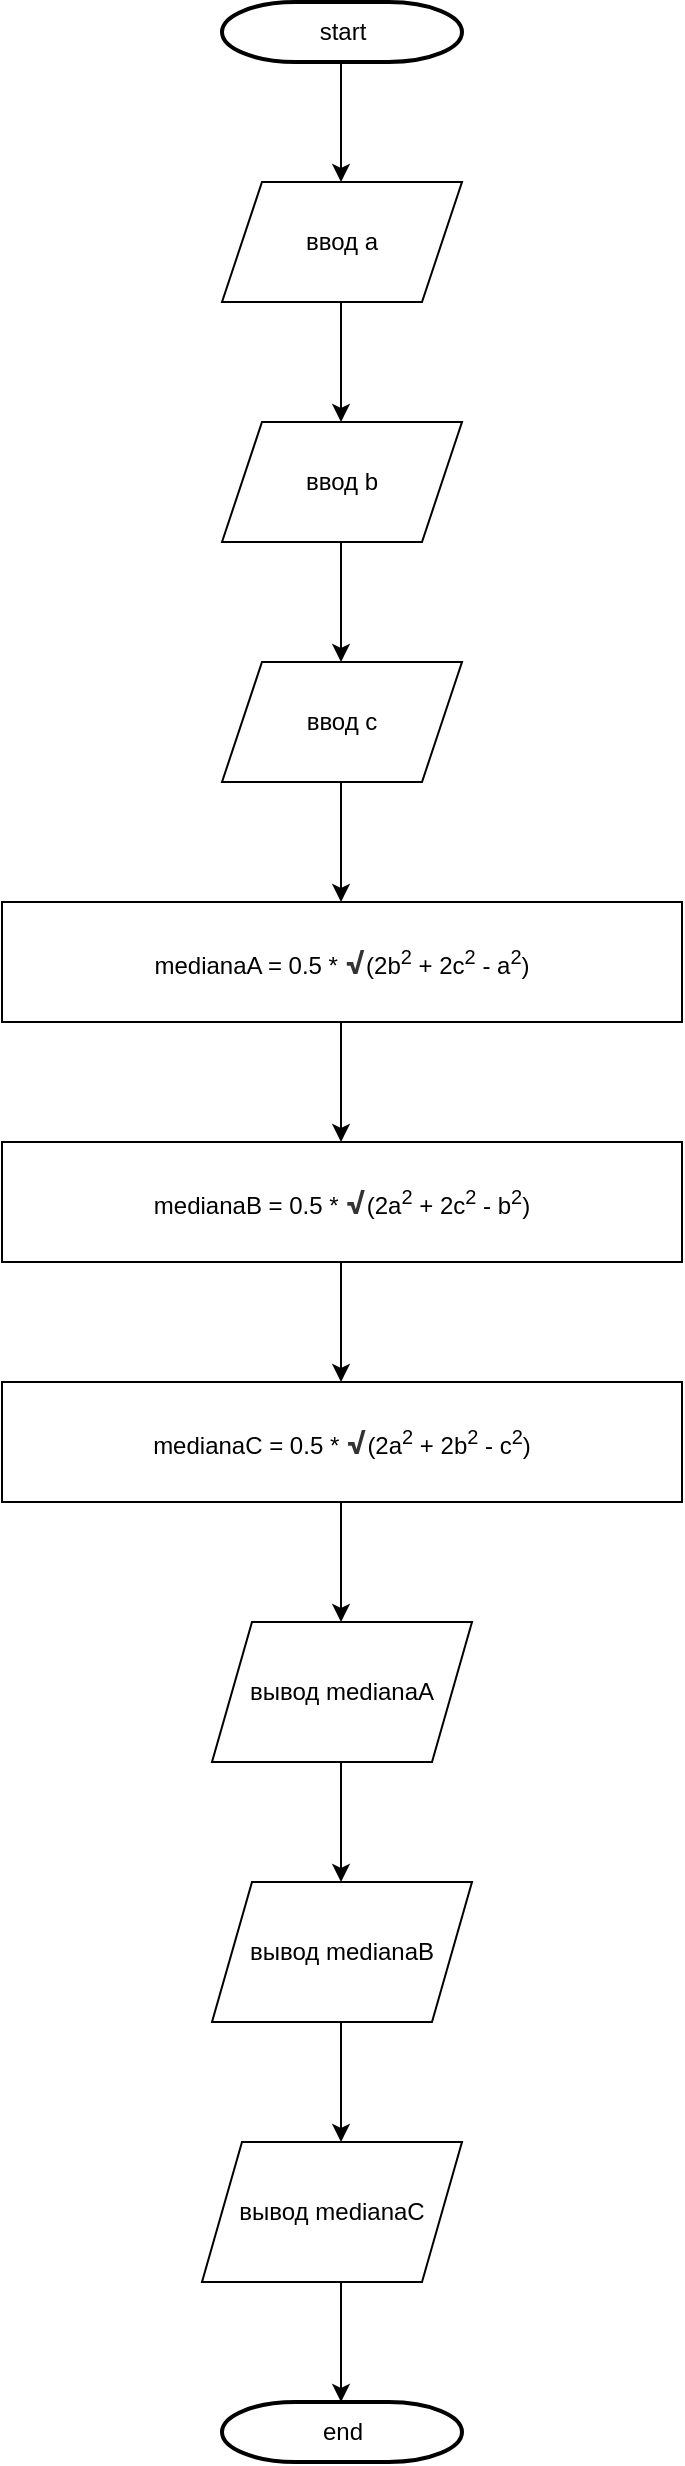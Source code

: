 <mxfile version="24.7.16">
  <diagram id="6a731a19-8d31-9384-78a2-239565b7b9f0" name="Page-1">
    <mxGraphModel dx="1386" dy="-863" grid="1" gridSize="10" guides="1" tooltips="1" connect="1" arrows="1" fold="1" page="1" pageScale="1" pageWidth="1169" pageHeight="827" background="none" math="0" shadow="0">
      <root>
        <mxCell id="0" />
        <mxCell id="1" parent="0" />
        <mxCell id="40" value="end" style="shape=mxgraph.flowchart.terminator;strokeWidth=2;gradientColor=none;gradientDirection=north;fontStyle=0;html=1;" parent="1" vertex="1">
          <mxGeometry x="260" y="2920" width="120" height="30" as="geometry" />
        </mxCell>
        <mxCell id="SPvjseOekgNeCJbSF2se-54" value="start" style="shape=mxgraph.flowchart.terminator;strokeWidth=2;gradientColor=none;gradientDirection=north;fontStyle=0;html=1;" vertex="1" parent="1">
          <mxGeometry x="260" y="1720" width="120" height="30" as="geometry" />
        </mxCell>
        <mxCell id="SPvjseOekgNeCJbSF2se-55" value="" style="endArrow=classic;html=1;rounded=0;" edge="1" parent="1">
          <mxGeometry width="50" height="50" relative="1" as="geometry">
            <mxPoint x="319.5" y="1750" as="sourcePoint" />
            <mxPoint x="319.5" y="1810" as="targetPoint" />
            <Array as="points">
              <mxPoint x="319.5" y="1770" />
            </Array>
          </mxGeometry>
        </mxCell>
        <mxCell id="SPvjseOekgNeCJbSF2se-56" value="ввод a" style="shape=parallelogram;perimeter=parallelogramPerimeter;whiteSpace=wrap;html=1;fixedSize=1;" vertex="1" parent="1">
          <mxGeometry x="260" y="1810" width="120" height="60" as="geometry" />
        </mxCell>
        <mxCell id="SPvjseOekgNeCJbSF2se-57" value="" style="endArrow=classic;html=1;rounded=0;" edge="1" parent="1">
          <mxGeometry width="50" height="50" relative="1" as="geometry">
            <mxPoint x="319.5" y="1870" as="sourcePoint" />
            <mxPoint x="319.5" y="1930" as="targetPoint" />
            <Array as="points">
              <mxPoint x="319.5" y="1890" />
            </Array>
          </mxGeometry>
        </mxCell>
        <mxCell id="SPvjseOekgNeCJbSF2se-58" value="ввод b" style="shape=parallelogram;perimeter=parallelogramPerimeter;whiteSpace=wrap;html=1;fixedSize=1;" vertex="1" parent="1">
          <mxGeometry x="260" y="1930" width="120" height="60" as="geometry" />
        </mxCell>
        <mxCell id="SPvjseOekgNeCJbSF2se-59" value="" style="endArrow=classic;html=1;rounded=0;" edge="1" parent="1">
          <mxGeometry width="50" height="50" relative="1" as="geometry">
            <mxPoint x="319.5" y="1990" as="sourcePoint" />
            <mxPoint x="319.5" y="2050" as="targetPoint" />
            <Array as="points">
              <mxPoint x="319.5" y="2010" />
            </Array>
          </mxGeometry>
        </mxCell>
        <mxCell id="SPvjseOekgNeCJbSF2se-60" value="ввод c" style="shape=parallelogram;perimeter=parallelogramPerimeter;whiteSpace=wrap;html=1;fixedSize=1;" vertex="1" parent="1">
          <mxGeometry x="260" y="2050" width="120" height="60" as="geometry" />
        </mxCell>
        <mxCell id="SPvjseOekgNeCJbSF2se-61" value="" style="endArrow=classic;html=1;rounded=0;" edge="1" parent="1">
          <mxGeometry width="50" height="50" relative="1" as="geometry">
            <mxPoint x="319.5" y="2110" as="sourcePoint" />
            <mxPoint x="319.5" y="2170" as="targetPoint" />
            <Array as="points">
              <mxPoint x="319.5" y="2130" />
            </Array>
          </mxGeometry>
        </mxCell>
        <mxCell id="SPvjseOekgNeCJbSF2se-63" value="medianaA = 0.5 *&amp;nbsp;&lt;strong style=&quot;color: rgb(51, 51, 51); font-family: &amp;quot;YS Text&amp;quot;, -apple-system, BlinkMacSystemFont, Arial, Helvetica, sans-serif; font-size: 16px; text-align: start; background-color: rgb(255, 255, 255);&quot;&gt;√&lt;/strong&gt;(2b&lt;sup&gt;2&lt;/sup&gt; + 2c&lt;sup&gt;2&lt;/sup&gt;&amp;nbsp;- a&lt;sup&gt;2&lt;/sup&gt;)" style="rounded=0;whiteSpace=wrap;html=1;" vertex="1" parent="1">
          <mxGeometry x="150" y="2170" width="340" height="60" as="geometry" />
        </mxCell>
        <mxCell id="SPvjseOekgNeCJbSF2se-64" value="" style="endArrow=classic;html=1;rounded=0;" edge="1" parent="1">
          <mxGeometry width="50" height="50" relative="1" as="geometry">
            <mxPoint x="319.5" y="2230" as="sourcePoint" />
            <mxPoint x="319.5" y="2290" as="targetPoint" />
            <Array as="points">
              <mxPoint x="319.5" y="2250" />
            </Array>
          </mxGeometry>
        </mxCell>
        <mxCell id="SPvjseOekgNeCJbSF2se-65" value="medianaB = 0.5 *&amp;nbsp;&lt;strong style=&quot;color: rgb(51, 51, 51); font-family: &amp;quot;YS Text&amp;quot;, -apple-system, BlinkMacSystemFont, Arial, Helvetica, sans-serif; font-size: 16px; text-align: start; background-color: rgb(255, 255, 255);&quot;&gt;√&lt;/strong&gt;(2a&lt;sup&gt;2&lt;/sup&gt; + 2c&lt;sup&gt;2&lt;/sup&gt;&amp;nbsp;- b&lt;sup&gt;2&lt;/sup&gt;)" style="rounded=0;whiteSpace=wrap;html=1;" vertex="1" parent="1">
          <mxGeometry x="150" y="2290" width="340" height="60" as="geometry" />
        </mxCell>
        <mxCell id="SPvjseOekgNeCJbSF2se-66" value="" style="endArrow=classic;html=1;rounded=0;" edge="1" parent="1">
          <mxGeometry width="50" height="50" relative="1" as="geometry">
            <mxPoint x="319.5" y="2350" as="sourcePoint" />
            <mxPoint x="319.5" y="2410" as="targetPoint" />
            <Array as="points">
              <mxPoint x="319.5" y="2370" />
            </Array>
          </mxGeometry>
        </mxCell>
        <mxCell id="SPvjseOekgNeCJbSF2se-67" value="medianaC = 0.5 *&amp;nbsp;&lt;strong style=&quot;color: rgb(51, 51, 51); font-family: &amp;quot;YS Text&amp;quot;, -apple-system, BlinkMacSystemFont, Arial, Helvetica, sans-serif; font-size: 16px; text-align: start; background-color: rgb(255, 255, 255);&quot;&gt;√&lt;/strong&gt;(2a&lt;sup&gt;2&lt;/sup&gt; + 2b&lt;sup&gt;2&lt;/sup&gt;&amp;nbsp;- c&lt;sup&gt;2&lt;/sup&gt;)" style="rounded=0;whiteSpace=wrap;html=1;" vertex="1" parent="1">
          <mxGeometry x="150" y="2410" width="340" height="60" as="geometry" />
        </mxCell>
        <mxCell id="SPvjseOekgNeCJbSF2se-68" value="" style="endArrow=classic;html=1;rounded=0;" edge="1" parent="1">
          <mxGeometry width="50" height="50" relative="1" as="geometry">
            <mxPoint x="319.5" y="2470" as="sourcePoint" />
            <mxPoint x="319.5" y="2530" as="targetPoint" />
            <Array as="points">
              <mxPoint x="319.5" y="2490" />
            </Array>
          </mxGeometry>
        </mxCell>
        <mxCell id="SPvjseOekgNeCJbSF2se-69" value="вывод medianaA" style="shape=parallelogram;perimeter=parallelogramPerimeter;whiteSpace=wrap;html=1;fixedSize=1;" vertex="1" parent="1">
          <mxGeometry x="255" y="2530" width="130" height="70" as="geometry" />
        </mxCell>
        <mxCell id="SPvjseOekgNeCJbSF2se-70" value="" style="endArrow=classic;html=1;rounded=0;" edge="1" parent="1">
          <mxGeometry width="50" height="50" relative="1" as="geometry">
            <mxPoint x="319.5" y="2600" as="sourcePoint" />
            <mxPoint x="319.5" y="2660" as="targetPoint" />
            <Array as="points">
              <mxPoint x="319.5" y="2620" />
            </Array>
          </mxGeometry>
        </mxCell>
        <mxCell id="SPvjseOekgNeCJbSF2se-71" value="вывод medianaB" style="shape=parallelogram;perimeter=parallelogramPerimeter;whiteSpace=wrap;html=1;fixedSize=1;" vertex="1" parent="1">
          <mxGeometry x="255" y="2660" width="130" height="70" as="geometry" />
        </mxCell>
        <mxCell id="SPvjseOekgNeCJbSF2se-72" value="" style="endArrow=classic;html=1;rounded=0;" edge="1" parent="1">
          <mxGeometry width="50" height="50" relative="1" as="geometry">
            <mxPoint x="319.5" y="2730" as="sourcePoint" />
            <mxPoint x="319.5" y="2790" as="targetPoint" />
            <Array as="points">
              <mxPoint x="319.5" y="2750" />
            </Array>
          </mxGeometry>
        </mxCell>
        <mxCell id="SPvjseOekgNeCJbSF2se-73" value="вывод medianaC" style="shape=parallelogram;perimeter=parallelogramPerimeter;whiteSpace=wrap;html=1;fixedSize=1;" vertex="1" parent="1">
          <mxGeometry x="250" y="2790" width="130" height="70" as="geometry" />
        </mxCell>
        <mxCell id="SPvjseOekgNeCJbSF2se-74" value="" style="endArrow=classic;html=1;rounded=0;" edge="1" parent="1">
          <mxGeometry width="50" height="50" relative="1" as="geometry">
            <mxPoint x="319.5" y="2860" as="sourcePoint" />
            <mxPoint x="319.5" y="2920" as="targetPoint" />
            <Array as="points">
              <mxPoint x="319.5" y="2880" />
            </Array>
          </mxGeometry>
        </mxCell>
      </root>
    </mxGraphModel>
  </diagram>
</mxfile>
